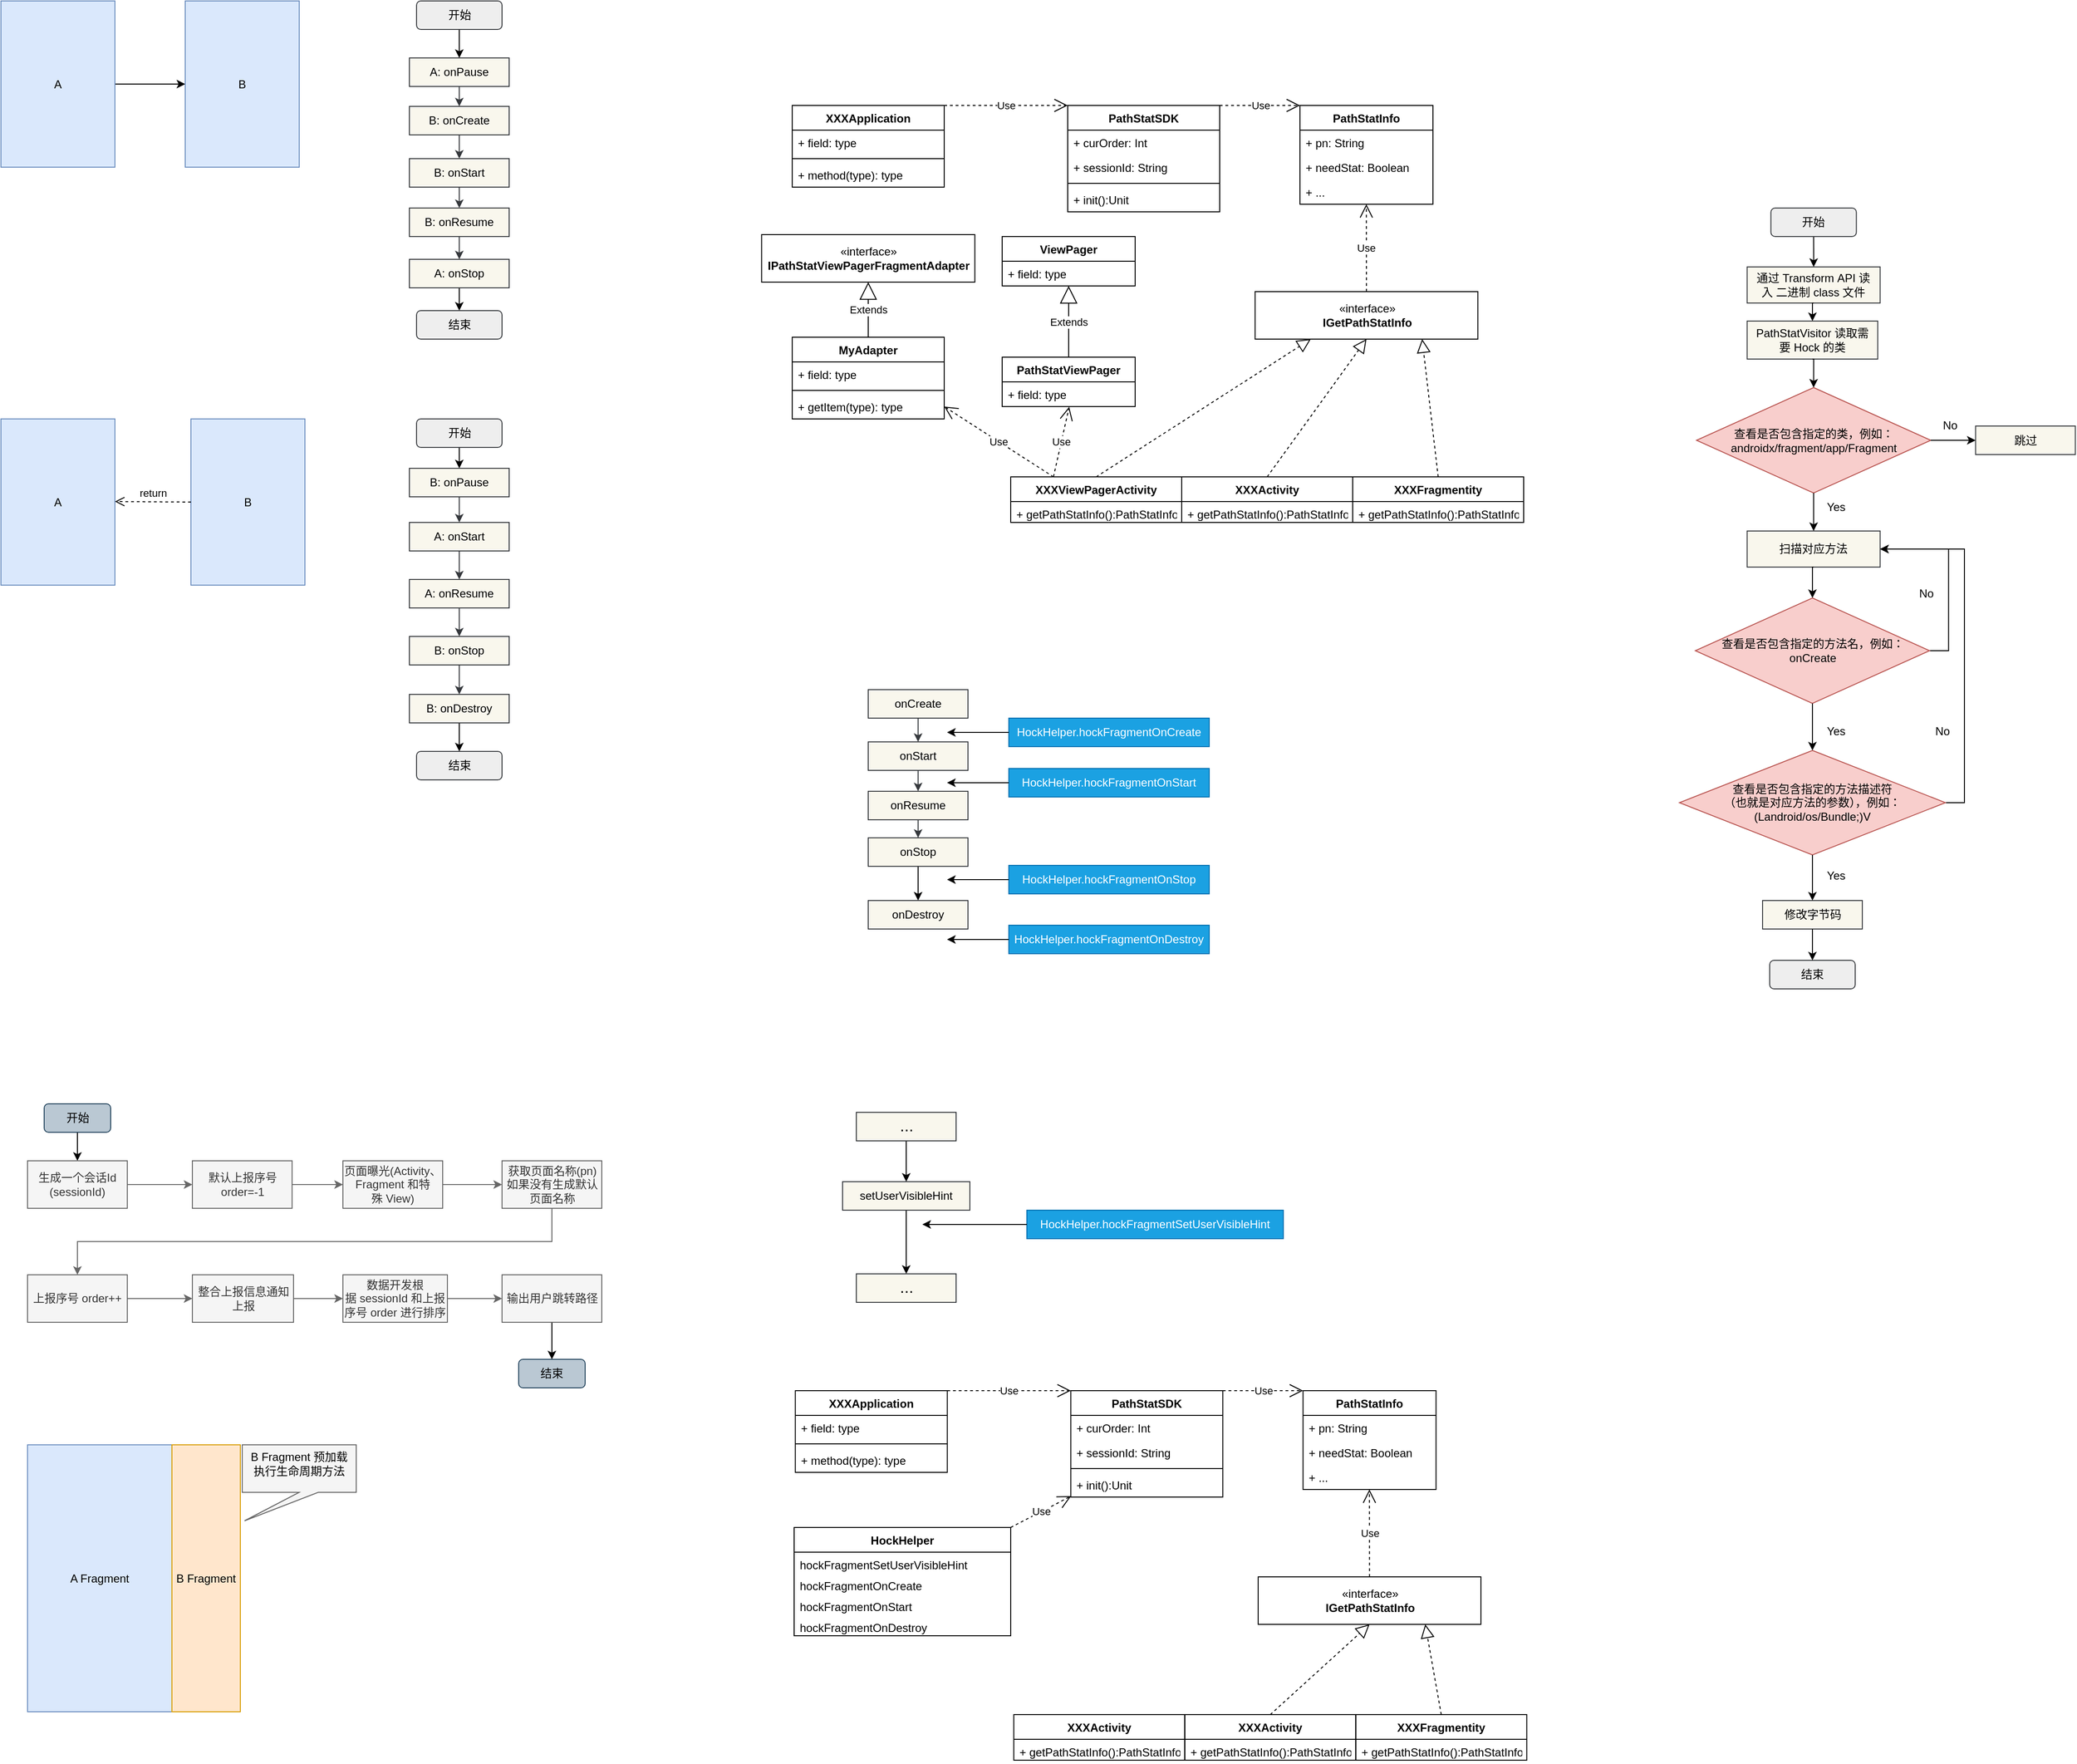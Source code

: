 <mxfile version="12.9.12" type="github"><diagram id="SweteRJo63Nen7RGTyci" name="Page-1"><mxGraphModel dx="898" dy="486" grid="0" gridSize="10" guides="1" tooltips="1" connect="1" arrows="1" fold="1" page="1" pageScale="1" pageWidth="827" pageHeight="1169" math="0" shadow="0"><root><mxCell id="0"/><mxCell id="1" parent="0"/><mxCell id="zAKMjdCWcVrbItNHe8gv-6" value="" style="edgeStyle=orthogonalEdgeStyle;rounded=0;orthogonalLoop=1;jettySize=auto;html=1;" parent="1" source="zAKMjdCWcVrbItNHe8gv-4" target="zAKMjdCWcVrbItNHe8gv-5" edge="1"><mxGeometry relative="1" as="geometry"/></mxCell><mxCell id="zAKMjdCWcVrbItNHe8gv-4" value="A" style="rounded=0;whiteSpace=wrap;html=1;fillColor=#dae8fc;strokeColor=#6c8ebf;" parent="1" vertex="1"><mxGeometry x="40" y="40" width="120" height="175" as="geometry"/></mxCell><mxCell id="zAKMjdCWcVrbItNHe8gv-5" value="B" style="rounded=0;whiteSpace=wrap;html=1;fillColor=#dae8fc;strokeColor=#6c8ebf;" parent="1" vertex="1"><mxGeometry x="234" y="40" width="120" height="175" as="geometry"/></mxCell><mxCell id="zAKMjdCWcVrbItNHe8gv-9" value="A" style="rounded=0;whiteSpace=wrap;html=1;fillColor=#dae8fc;strokeColor=#6c8ebf;" parent="1" vertex="1"><mxGeometry x="40" y="480" width="120" height="175" as="geometry"/></mxCell><mxCell id="zAKMjdCWcVrbItNHe8gv-10" value="B" style="rounded=0;whiteSpace=wrap;html=1;fillColor=#dae8fc;strokeColor=#6c8ebf;" parent="1" vertex="1"><mxGeometry x="240" y="480" width="120" height="175" as="geometry"/></mxCell><mxCell id="zAKMjdCWcVrbItNHe8gv-15" value="return" style="html=1;verticalAlign=bottom;endArrow=open;dashed=1;endSize=8;exitX=0;exitY=0.5;exitDx=0;exitDy=0;" parent="1" source="zAKMjdCWcVrbItNHe8gv-10" edge="1"><mxGeometry relative="1" as="geometry"><mxPoint x="240" y="567" as="sourcePoint"/><mxPoint x="160" y="567" as="targetPoint"/></mxGeometry></mxCell><mxCell id="zAKMjdCWcVrbItNHe8gv-37" style="edgeStyle=orthogonalEdgeStyle;rounded=0;orthogonalLoop=1;jettySize=auto;html=1;exitX=0.5;exitY=1;exitDx=0;exitDy=0;entryX=0.5;entryY=0;entryDx=0;entryDy=0;align=left;" parent="1" source="zAKMjdCWcVrbItNHe8gv-22" target="zAKMjdCWcVrbItNHe8gv-26" edge="1"><mxGeometry relative="1" as="geometry"/></mxCell><mxCell id="zAKMjdCWcVrbItNHe8gv-39" value="" style="edgeStyle=orthogonalEdgeStyle;rounded=0;orthogonalLoop=1;jettySize=auto;html=1;align=left;exitX=0.5;exitY=1;exitDx=0;exitDy=0;" parent="1" source="zAKMjdCWcVrbItNHe8gv-34" target="zAKMjdCWcVrbItNHe8gv-38" edge="1"><mxGeometry relative="1" as="geometry"/></mxCell><mxCell id="zAKMjdCWcVrbItNHe8gv-22" value="开始" style="rounded=1;whiteSpace=wrap;html=1;fillColor=#eeeeee;strokeColor=#36393d;" parent="1" vertex="1"><mxGeometry x="477.5" y="40" width="90" height="30" as="geometry"/></mxCell><mxCell id="zAKMjdCWcVrbItNHe8gv-38" value="结束" style="rounded=1;whiteSpace=wrap;html=1;fillColor=#eeeeee;strokeColor=#36393d;" parent="1" vertex="1"><mxGeometry x="477.5" y="366" width="90" height="30" as="geometry"/></mxCell><mxCell id="zAKMjdCWcVrbItNHe8gv-28" value="" style="edgeStyle=orthogonalEdgeStyle;rounded=0;orthogonalLoop=1;jettySize=auto;html=1;fillColor=#f9f7ed;strokeColor=#36393d;" parent="1" source="zAKMjdCWcVrbItNHe8gv-26" target="zAKMjdCWcVrbItNHe8gv-27" edge="1"><mxGeometry relative="1" as="geometry"/></mxCell><mxCell id="zAKMjdCWcVrbItNHe8gv-26" value="A: onPause" style="rounded=0;whiteSpace=wrap;html=1;fillColor=#f9f7ed;strokeColor=#36393d;" parent="1" vertex="1"><mxGeometry x="470" y="100" width="105" height="30" as="geometry"/></mxCell><mxCell id="zAKMjdCWcVrbItNHe8gv-31" value="" style="edgeStyle=orthogonalEdgeStyle;rounded=0;orthogonalLoop=1;jettySize=auto;html=1;fillColor=#f9f7ed;strokeColor=#36393d;" parent="1" source="zAKMjdCWcVrbItNHe8gv-27" target="zAKMjdCWcVrbItNHe8gv-30" edge="1"><mxGeometry relative="1" as="geometry"/></mxCell><mxCell id="zAKMjdCWcVrbItNHe8gv-27" value="B: onCreate" style="rounded=0;whiteSpace=wrap;html=1;fillColor=#f9f7ed;strokeColor=#36393d;" parent="1" vertex="1"><mxGeometry x="470" y="151" width="105" height="30" as="geometry"/></mxCell><mxCell id="zAKMjdCWcVrbItNHe8gv-33" value="" style="edgeStyle=orthogonalEdgeStyle;rounded=0;orthogonalLoop=1;jettySize=auto;html=1;fillColor=#f9f7ed;strokeColor=#36393d;" parent="1" source="zAKMjdCWcVrbItNHe8gv-30" target="zAKMjdCWcVrbItNHe8gv-32" edge="1"><mxGeometry relative="1" as="geometry"/></mxCell><mxCell id="zAKMjdCWcVrbItNHe8gv-30" value="B: onStart" style="rounded=0;whiteSpace=wrap;html=1;fillColor=#f9f7ed;strokeColor=#36393d;" parent="1" vertex="1"><mxGeometry x="470" y="206" width="105" height="30" as="geometry"/></mxCell><mxCell id="zAKMjdCWcVrbItNHe8gv-35" value="" style="edgeStyle=orthogonalEdgeStyle;rounded=0;orthogonalLoop=1;jettySize=auto;html=1;fillColor=#f9f7ed;strokeColor=#36393d;" parent="1" source="zAKMjdCWcVrbItNHe8gv-32" target="zAKMjdCWcVrbItNHe8gv-34" edge="1"><mxGeometry relative="1" as="geometry"/></mxCell><mxCell id="zAKMjdCWcVrbItNHe8gv-32" value="B: onResume" style="rounded=0;whiteSpace=wrap;html=1;fillColor=#f9f7ed;strokeColor=#36393d;" parent="1" vertex="1"><mxGeometry x="470" y="258" width="105" height="30" as="geometry"/></mxCell><mxCell id="zAKMjdCWcVrbItNHe8gv-34" value="A: onStop" style="rounded=0;whiteSpace=wrap;html=1;fillColor=#f9f7ed;strokeColor=#36393d;" parent="1" vertex="1"><mxGeometry x="470" y="312" width="105" height="30" as="geometry"/></mxCell><mxCell id="zAKMjdCWcVrbItNHe8gv-41" style="edgeStyle=orthogonalEdgeStyle;rounded=0;orthogonalLoop=1;jettySize=auto;html=1;exitX=0.5;exitY=1;exitDx=0;exitDy=0;entryX=0.5;entryY=0;entryDx=0;entryDy=0;align=left;" parent="1" source="zAKMjdCWcVrbItNHe8gv-43" target="zAKMjdCWcVrbItNHe8gv-46" edge="1"><mxGeometry relative="1" as="geometry"/></mxCell><mxCell id="zAKMjdCWcVrbItNHe8gv-43" value="开始" style="rounded=1;whiteSpace=wrap;html=1;fillColor=#eeeeee;strokeColor=#36393d;" parent="1" vertex="1"><mxGeometry x="477.5" y="480" width="90" height="30" as="geometry"/></mxCell><mxCell id="sBvsFmth_G-b2zJ3-RN5-67" value="PathStatSDK" style="swimlane;fontStyle=1;align=center;verticalAlign=top;childLayout=stackLayout;horizontal=1;startSize=26;horizontalStack=0;resizeParent=1;resizeParentMax=0;resizeLast=0;collapsible=1;marginBottom=0;" parent="1" vertex="1"><mxGeometry x="1163" y="150" width="160" height="112" as="geometry"/></mxCell><mxCell id="sBvsFmth_G-b2zJ3-RN5-68" value="+ curOrder: Int" style="text;strokeColor=none;fillColor=none;align=left;verticalAlign=top;spacingLeft=4;spacingRight=4;overflow=hidden;rotatable=0;points=[[0,0.5],[1,0.5]];portConstraint=eastwest;" parent="sBvsFmth_G-b2zJ3-RN5-67" vertex="1"><mxGeometry y="26" width="160" height="26" as="geometry"/></mxCell><mxCell id="sBvsFmth_G-b2zJ3-RN5-69" value="+ sessionId: String" style="text;strokeColor=none;fillColor=none;align=left;verticalAlign=top;spacingLeft=4;spacingRight=4;overflow=hidden;rotatable=0;points=[[0,0.5],[1,0.5]];portConstraint=eastwest;" parent="sBvsFmth_G-b2zJ3-RN5-67" vertex="1"><mxGeometry y="52" width="160" height="26" as="geometry"/></mxCell><mxCell id="sBvsFmth_G-b2zJ3-RN5-70" value="" style="line;strokeWidth=1;fillColor=none;align=left;verticalAlign=middle;spacingTop=-1;spacingLeft=3;spacingRight=3;rotatable=0;labelPosition=right;points=[];portConstraint=eastwest;" parent="sBvsFmth_G-b2zJ3-RN5-67" vertex="1"><mxGeometry y="78" width="160" height="8" as="geometry"/></mxCell><mxCell id="sBvsFmth_G-b2zJ3-RN5-71" value="+ init():Unit" style="text;strokeColor=none;fillColor=none;align=left;verticalAlign=top;spacingLeft=4;spacingRight=4;overflow=hidden;rotatable=0;points=[[0,0.5],[1,0.5]];portConstraint=eastwest;" parent="sBvsFmth_G-b2zJ3-RN5-67" vertex="1"><mxGeometry y="86" width="160" height="26" as="geometry"/></mxCell><mxCell id="sBvsFmth_G-b2zJ3-RN5-72" value="XXXApplication" style="swimlane;fontStyle=1;align=center;verticalAlign=top;childLayout=stackLayout;horizontal=1;startSize=26;horizontalStack=0;resizeParent=1;resizeParentMax=0;resizeLast=0;collapsible=1;marginBottom=0;" parent="1" vertex="1"><mxGeometry x="873" y="150" width="160" height="86" as="geometry"/></mxCell><mxCell id="sBvsFmth_G-b2zJ3-RN5-73" value="+ field: type" style="text;strokeColor=none;fillColor=none;align=left;verticalAlign=top;spacingLeft=4;spacingRight=4;overflow=hidden;rotatable=0;points=[[0,0.5],[1,0.5]];portConstraint=eastwest;" parent="sBvsFmth_G-b2zJ3-RN5-72" vertex="1"><mxGeometry y="26" width="160" height="26" as="geometry"/></mxCell><mxCell id="sBvsFmth_G-b2zJ3-RN5-74" value="" style="line;strokeWidth=1;fillColor=none;align=left;verticalAlign=middle;spacingTop=-1;spacingLeft=3;spacingRight=3;rotatable=0;labelPosition=right;points=[];portConstraint=eastwest;" parent="sBvsFmth_G-b2zJ3-RN5-72" vertex="1"><mxGeometry y="52" width="160" height="8" as="geometry"/></mxCell><mxCell id="sBvsFmth_G-b2zJ3-RN5-75" value="+ method(type): type" style="text;strokeColor=none;fillColor=none;align=left;verticalAlign=top;spacingLeft=4;spacingRight=4;overflow=hidden;rotatable=0;points=[[0,0.5],[1,0.5]];portConstraint=eastwest;" parent="sBvsFmth_G-b2zJ3-RN5-72" vertex="1"><mxGeometry y="60" width="160" height="26" as="geometry"/></mxCell><mxCell id="zAKMjdCWcVrbItNHe8gv-44" value="结束" style="rounded=1;whiteSpace=wrap;html=1;fillColor=#eeeeee;strokeColor=#36393d;" parent="1" vertex="1"><mxGeometry x="477.5" y="830" width="90" height="30" as="geometry"/></mxCell><mxCell id="zAKMjdCWcVrbItNHe8gv-46" value="B: onPause" style="rounded=0;whiteSpace=wrap;html=1;fillColor=#f9f7ed;strokeColor=#36393d;" parent="1" vertex="1"><mxGeometry x="470" y="532" width="105" height="30" as="geometry"/></mxCell><mxCell id="zAKMjdCWcVrbItNHe8gv-47" value="" style="edgeStyle=orthogonalEdgeStyle;rounded=0;orthogonalLoop=1;jettySize=auto;html=1;exitX=0.5;exitY=1;exitDx=0;exitDy=0;fillColor=#f9f7ed;strokeColor=#36393d;" parent="1" source="zAKMjdCWcVrbItNHe8gv-46" target="zAKMjdCWcVrbItNHe8gv-50" edge="1"><mxGeometry relative="1" as="geometry"><mxPoint x="522.5" y="613" as="sourcePoint"/></mxGeometry></mxCell><mxCell id="zAKMjdCWcVrbItNHe8gv-49" value="" style="edgeStyle=orthogonalEdgeStyle;rounded=0;orthogonalLoop=1;jettySize=auto;html=1;fillColor=#f9f7ed;strokeColor=#36393d;" parent="1" source="zAKMjdCWcVrbItNHe8gv-50" target="zAKMjdCWcVrbItNHe8gv-52" edge="1"><mxGeometry relative="1" as="geometry"/></mxCell><mxCell id="zAKMjdCWcVrbItNHe8gv-50" value="A: onStart" style="rounded=0;whiteSpace=wrap;html=1;fillColor=#f9f7ed;strokeColor=#36393d;" parent="1" vertex="1"><mxGeometry x="470" y="589" width="105" height="30" as="geometry"/></mxCell><mxCell id="zAKMjdCWcVrbItNHe8gv-51" value="" style="edgeStyle=orthogonalEdgeStyle;rounded=0;orthogonalLoop=1;jettySize=auto;html=1;fillColor=#f9f7ed;strokeColor=#36393d;" parent="1" source="zAKMjdCWcVrbItNHe8gv-52" target="zAKMjdCWcVrbItNHe8gv-53" edge="1"><mxGeometry relative="1" as="geometry"/></mxCell><mxCell id="zAKMjdCWcVrbItNHe8gv-52" value="A: onResume" style="rounded=0;whiteSpace=wrap;html=1;fillColor=#f9f7ed;strokeColor=#36393d;" parent="1" vertex="1"><mxGeometry x="470" y="649" width="105" height="30" as="geometry"/></mxCell><mxCell id="zAKMjdCWcVrbItNHe8gv-55" value="" style="edgeStyle=orthogonalEdgeStyle;rounded=0;orthogonalLoop=1;jettySize=auto;html=1;align=left;fillColor=#f9f7ed;strokeColor=#36393d;" parent="1" source="zAKMjdCWcVrbItNHe8gv-53" target="zAKMjdCWcVrbItNHe8gv-54" edge="1"><mxGeometry relative="1" as="geometry"/></mxCell><mxCell id="zAKMjdCWcVrbItNHe8gv-53" value="B: onStop" style="rounded=0;whiteSpace=wrap;html=1;fillColor=#f9f7ed;strokeColor=#36393d;" parent="1" vertex="1"><mxGeometry x="470" y="709" width="105" height="30" as="geometry"/></mxCell><mxCell id="zAKMjdCWcVrbItNHe8gv-56" style="edgeStyle=orthogonalEdgeStyle;rounded=0;orthogonalLoop=1;jettySize=auto;html=1;exitX=0.5;exitY=1;exitDx=0;exitDy=0;align=left;" parent="1" source="zAKMjdCWcVrbItNHe8gv-54" target="zAKMjdCWcVrbItNHe8gv-44" edge="1"><mxGeometry relative="1" as="geometry"/></mxCell><mxCell id="zAKMjdCWcVrbItNHe8gv-54" value="B: onDestroy" style="rounded=0;whiteSpace=wrap;html=1;fillColor=#f9f7ed;strokeColor=#36393d;" parent="1" vertex="1"><mxGeometry x="470" y="770" width="105" height="30" as="geometry"/></mxCell><mxCell id="zAKMjdCWcVrbItNHe8gv-64" style="edgeStyle=orthogonalEdgeStyle;rounded=0;orthogonalLoop=1;jettySize=auto;html=1;exitX=0.5;exitY=1;exitDx=0;exitDy=0;entryX=0.5;entryY=0;entryDx=0;entryDy=0;align=left;" parent="1" source="zAKMjdCWcVrbItNHe8gv-58" target="zAKMjdCWcVrbItNHe8gv-61" edge="1"><mxGeometry relative="1" as="geometry"/></mxCell><mxCell id="sBvsFmth_G-b2zJ3-RN5-88" value="ViewPager" style="swimlane;fontStyle=1;childLayout=stackLayout;horizontal=1;startSize=26;fillColor=none;horizontalStack=0;resizeParent=1;resizeParentMax=0;resizeLast=0;collapsible=1;marginBottom=0;" parent="1" vertex="1"><mxGeometry x="1094" y="288" width="140" height="52" as="geometry"/></mxCell><mxCell id="sBvsFmth_G-b2zJ3-RN5-89" value="+ field: type" style="text;strokeColor=none;fillColor=none;align=left;verticalAlign=top;spacingLeft=4;spacingRight=4;overflow=hidden;rotatable=0;points=[[0,0.5],[1,0.5]];portConstraint=eastwest;" parent="sBvsFmth_G-b2zJ3-RN5-88" vertex="1"><mxGeometry y="26" width="140" height="26" as="geometry"/></mxCell><mxCell id="sBvsFmth_G-b2zJ3-RN5-84" value="PathStatViewPager" style="swimlane;fontStyle=1;childLayout=stackLayout;horizontal=1;startSize=26;fillColor=none;horizontalStack=0;resizeParent=1;resizeParentMax=0;resizeLast=0;collapsible=1;marginBottom=0;" parent="1" vertex="1"><mxGeometry x="1094" y="415" width="140" height="52" as="geometry"/></mxCell><mxCell id="sBvsFmth_G-b2zJ3-RN5-87" value="+ field: type" style="text;strokeColor=none;fillColor=none;align=left;verticalAlign=top;spacingLeft=4;spacingRight=4;overflow=hidden;rotatable=0;points=[[0,0.5],[1,0.5]];portConstraint=eastwest;" parent="sBvsFmth_G-b2zJ3-RN5-84" vertex="1"><mxGeometry y="26" width="140" height="26" as="geometry"/></mxCell><mxCell id="sBvsFmth_G-b2zJ3-RN5-92" value="MyAdapter" style="swimlane;fontStyle=1;align=center;verticalAlign=top;childLayout=stackLayout;horizontal=1;startSize=26;horizontalStack=0;resizeParent=1;resizeParentMax=0;resizeLast=0;collapsible=1;marginBottom=0;" parent="1" vertex="1"><mxGeometry x="873" y="394" width="160" height="86" as="geometry"/></mxCell><mxCell id="sBvsFmth_G-b2zJ3-RN5-93" value="+ field: type" style="text;strokeColor=none;fillColor=none;align=left;verticalAlign=top;spacingLeft=4;spacingRight=4;overflow=hidden;rotatable=0;points=[[0,0.5],[1,0.5]];portConstraint=eastwest;" parent="sBvsFmth_G-b2zJ3-RN5-92" vertex="1"><mxGeometry y="26" width="160" height="26" as="geometry"/></mxCell><mxCell id="sBvsFmth_G-b2zJ3-RN5-94" value="" style="line;strokeWidth=1;fillColor=none;align=left;verticalAlign=middle;spacingTop=-1;spacingLeft=3;spacingRight=3;rotatable=0;labelPosition=right;points=[];portConstraint=eastwest;" parent="sBvsFmth_G-b2zJ3-RN5-92" vertex="1"><mxGeometry y="52" width="160" height="8" as="geometry"/></mxCell><mxCell id="sBvsFmth_G-b2zJ3-RN5-95" value="+ getItem(type): type" style="text;strokeColor=none;fillColor=none;align=left;verticalAlign=top;spacingLeft=4;spacingRight=4;overflow=hidden;rotatable=0;points=[[0,0.5],[1,0.5]];portConstraint=eastwest;" parent="sBvsFmth_G-b2zJ3-RN5-92" vertex="1"><mxGeometry y="60" width="160" height="26" as="geometry"/></mxCell><mxCell id="zAKMjdCWcVrbItNHe8gv-58" value="开始" style="rounded=1;whiteSpace=wrap;html=1;align=center;fillColor=#bac8d3;strokeColor=#23445d;" parent="1" vertex="1"><mxGeometry x="85.5" y="1201" width="70" height="30" as="geometry"/></mxCell><mxCell id="sBvsFmth_G-b2zJ3-RN5-59" value="XXXActivity" style="swimlane;fontStyle=1;childLayout=stackLayout;horizontal=1;startSize=26;fillColor=none;horizontalStack=0;resizeParent=1;resizeParentMax=0;resizeLast=0;collapsible=1;marginBottom=0;" parent="1" vertex="1"><mxGeometry x="1283" y="541" width="180" height="48" as="geometry"/></mxCell><mxCell id="sBvsFmth_G-b2zJ3-RN5-60" value="+ getPathStatInfo():PathStatInfo" style="text;strokeColor=none;fillColor=none;align=left;verticalAlign=top;spacingLeft=4;spacingRight=4;overflow=hidden;rotatable=0;points=[[0,0.5],[1,0.5]];portConstraint=eastwest;" parent="sBvsFmth_G-b2zJ3-RN5-59" vertex="1"><mxGeometry y="26" width="180" height="22" as="geometry"/></mxCell><mxCell id="sBvsFmth_G-b2zJ3-RN5-61" value="XXXFragmentity" style="swimlane;fontStyle=1;childLayout=stackLayout;horizontal=1;startSize=26;fillColor=none;horizontalStack=0;resizeParent=1;resizeParentMax=0;resizeLast=0;collapsible=1;marginBottom=0;" parent="1" vertex="1"><mxGeometry x="1463" y="541" width="180" height="48" as="geometry"/></mxCell><mxCell id="sBvsFmth_G-b2zJ3-RN5-62" value="+ getPathStatInfo():PathStatInfo" style="text;strokeColor=none;fillColor=none;align=left;verticalAlign=top;spacingLeft=4;spacingRight=4;overflow=hidden;rotatable=0;points=[[0,0.5],[1,0.5]];portConstraint=eastwest;" parent="sBvsFmth_G-b2zJ3-RN5-61" vertex="1"><mxGeometry y="26" width="180" height="22" as="geometry"/></mxCell><mxCell id="sBvsFmth_G-b2zJ3-RN5-57" value="XXXViewPagerActivity" style="swimlane;fontStyle=1;childLayout=stackLayout;horizontal=1;startSize=26;fillColor=none;horizontalStack=0;resizeParent=1;resizeParentMax=0;resizeLast=0;collapsible=1;marginBottom=0;" parent="1" vertex="1"><mxGeometry x="1103" y="541" width="180" height="48" as="geometry"/></mxCell><mxCell id="sBvsFmth_G-b2zJ3-RN5-58" value="+ getPathStatInfo():PathStatInfo" style="text;strokeColor=none;fillColor=none;align=left;verticalAlign=top;spacingLeft=4;spacingRight=4;overflow=hidden;rotatable=0;points=[[0,0.5],[1,0.5]];portConstraint=eastwest;" parent="sBvsFmth_G-b2zJ3-RN5-57" vertex="1"><mxGeometry y="26" width="180" height="22" as="geometry"/></mxCell><mxCell id="zAKMjdCWcVrbItNHe8gv-95" value="结束" style="rounded=1;whiteSpace=wrap;html=1;align=center;fillColor=#bac8d3;strokeColor=#23445d;" parent="1" vertex="1"><mxGeometry x="585" y="1470" width="70" height="30" as="geometry"/></mxCell><mxCell id="zAKMjdCWcVrbItNHe8gv-98" style="edgeStyle=orthogonalEdgeStyle;rounded=0;orthogonalLoop=1;jettySize=auto;html=1;exitX=1;exitY=0.5;exitDx=0;exitDy=0;entryX=0;entryY=0.5;entryDx=0;entryDy=0;align=left;fillColor=#f5f5f5;strokeColor=#666666;" parent="1" source="zAKMjdCWcVrbItNHe8gv-61" target="zAKMjdCWcVrbItNHe8gv-77" edge="1"><mxGeometry relative="1" as="geometry"/></mxCell><mxCell id="zAKMjdCWcVrbItNHe8gv-61" value="生成一个会话Id (sessionId)" style="rounded=0;whiteSpace=wrap;html=1;align=center;fillColor=#f5f5f5;strokeColor=#666666;fontColor=#333333;" parent="1" vertex="1"><mxGeometry x="68" y="1261" width="105" height="50" as="geometry"/></mxCell><mxCell id="zAKMjdCWcVrbItNHe8gv-100" style="edgeStyle=orthogonalEdgeStyle;rounded=0;orthogonalLoop=1;jettySize=auto;html=1;exitX=1;exitY=0.5;exitDx=0;exitDy=0;entryX=0;entryY=0.5;entryDx=0;entryDy=0;align=left;fillColor=#f5f5f5;strokeColor=#666666;" parent="1" source="zAKMjdCWcVrbItNHe8gv-65" target="zAKMjdCWcVrbItNHe8gv-70" edge="1"><mxGeometry relative="1" as="geometry"/></mxCell><mxCell id="zAKMjdCWcVrbItNHe8gv-65" value="页面曝光(Activity、Fragment 和特殊&amp;nbsp;View)" style="rounded=0;whiteSpace=wrap;html=1;align=center;fillColor=#f5f5f5;strokeColor=#666666;fontColor=#333333;" parent="1" vertex="1"><mxGeometry x="400" y="1261" width="105" height="50" as="geometry"/></mxCell><mxCell id="zAKMjdCWcVrbItNHe8gv-101" style="edgeStyle=orthogonalEdgeStyle;rounded=0;orthogonalLoop=1;jettySize=auto;html=1;exitX=0.5;exitY=1;exitDx=0;exitDy=0;entryX=0.5;entryY=0;entryDx=0;entryDy=0;align=left;fillColor=#f5f5f5;strokeColor=#666666;" parent="1" source="zAKMjdCWcVrbItNHe8gv-70" target="zAKMjdCWcVrbItNHe8gv-72" edge="1"><mxGeometry relative="1" as="geometry"/></mxCell><mxCell id="zAKMjdCWcVrbItNHe8gv-70" value="获取页面名称(pn)&lt;br&gt;如果没有生成默认页面名称" style="rounded=0;whiteSpace=wrap;html=1;align=center;fillColor=#f5f5f5;strokeColor=#666666;fontColor=#333333;" parent="1" vertex="1"><mxGeometry x="567.5" y="1261" width="105" height="50" as="geometry"/></mxCell><mxCell id="zAKMjdCWcVrbItNHe8gv-81" value="" style="edgeStyle=orthogonalEdgeStyle;rounded=0;orthogonalLoop=1;jettySize=auto;html=1;align=left;fillColor=#f5f5f5;strokeColor=#666666;" parent="1" source="zAKMjdCWcVrbItNHe8gv-72" target="zAKMjdCWcVrbItNHe8gv-80" edge="1"><mxGeometry relative="1" as="geometry"/></mxCell><mxCell id="zAKMjdCWcVrbItNHe8gv-72" value="上报序号 order++" style="rounded=0;whiteSpace=wrap;html=1;align=center;fillColor=#f5f5f5;strokeColor=#666666;fontColor=#333333;" parent="1" vertex="1"><mxGeometry x="68" y="1381" width="105" height="50" as="geometry"/></mxCell><mxCell id="zAKMjdCWcVrbItNHe8gv-90" value="" style="edgeStyle=orthogonalEdgeStyle;rounded=0;orthogonalLoop=1;jettySize=auto;html=1;align=left;fillColor=#f5f5f5;strokeColor=#666666;" parent="1" source="zAKMjdCWcVrbItNHe8gv-80" target="zAKMjdCWcVrbItNHe8gv-89" edge="1"><mxGeometry relative="1" as="geometry"/></mxCell><mxCell id="zAKMjdCWcVrbItNHe8gv-80" value="整合上报信息通知上报" style="rounded=0;whiteSpace=wrap;html=1;align=center;fillColor=#f5f5f5;strokeColor=#666666;fontColor=#333333;" parent="1" vertex="1"><mxGeometry x="241.5" y="1381" width="106.5" height="50" as="geometry"/></mxCell><mxCell id="zAKMjdCWcVrbItNHe8gv-92" value="" style="edgeStyle=orthogonalEdgeStyle;rounded=0;orthogonalLoop=1;jettySize=auto;html=1;align=left;fillColor=#f5f5f5;strokeColor=#666666;" parent="1" source="zAKMjdCWcVrbItNHe8gv-89" target="zAKMjdCWcVrbItNHe8gv-91" edge="1"><mxGeometry relative="1" as="geometry"/></mxCell><mxCell id="zAKMjdCWcVrbItNHe8gv-89" value="数据开发根据&amp;nbsp;sessionId&amp;nbsp;和上报序号&amp;nbsp;order 进行排序" style="rounded=0;whiteSpace=wrap;html=1;align=center;fillColor=#f5f5f5;strokeColor=#666666;fontColor=#333333;" parent="1" vertex="1"><mxGeometry x="400" y="1381" width="110" height="50" as="geometry"/></mxCell><mxCell id="zAKMjdCWcVrbItNHe8gv-97" style="edgeStyle=orthogonalEdgeStyle;rounded=0;orthogonalLoop=1;jettySize=auto;html=1;exitX=0.5;exitY=1;exitDx=0;exitDy=0;entryX=0.5;entryY=0;entryDx=0;entryDy=0;align=left;" parent="1" source="zAKMjdCWcVrbItNHe8gv-91" target="zAKMjdCWcVrbItNHe8gv-95" edge="1"><mxGeometry relative="1" as="geometry"/></mxCell><mxCell id="zAKMjdCWcVrbItNHe8gv-91" value="输出用户跳转路径" style="rounded=0;whiteSpace=wrap;html=1;align=center;fillColor=#f5f5f5;strokeColor=#666666;fontColor=#333333;" parent="1" vertex="1"><mxGeometry x="567.5" y="1381" width="105" height="50" as="geometry"/></mxCell><mxCell id="zAKMjdCWcVrbItNHe8gv-99" style="edgeStyle=orthogonalEdgeStyle;rounded=0;orthogonalLoop=1;jettySize=auto;html=1;exitX=1;exitY=0.5;exitDx=0;exitDy=0;align=left;fillColor=#f5f5f5;strokeColor=#666666;" parent="1" source="zAKMjdCWcVrbItNHe8gv-77" target="zAKMjdCWcVrbItNHe8gv-65" edge="1"><mxGeometry relative="1" as="geometry"/></mxCell><mxCell id="zAKMjdCWcVrbItNHe8gv-77" value="默认上报序号order=-1" style="rounded=0;whiteSpace=wrap;html=1;align=center;fillColor=#f5f5f5;strokeColor=#666666;fontColor=#333333;" parent="1" vertex="1"><mxGeometry x="241.5" y="1261" width="105" height="50" as="geometry"/></mxCell><mxCell id="sBvsFmth_G-b2zJ3-RN5-1" value="A Fragment" style="rounded=0;whiteSpace=wrap;html=1;fillColor=#dae8fc;strokeColor=#6c8ebf;" parent="1" vertex="1"><mxGeometry x="68" y="1560" width="152" height="281" as="geometry"/></mxCell><mxCell id="sBvsFmth_G-b2zJ3-RN5-2" value="B Fragment" style="rounded=0;whiteSpace=wrap;html=1;fillColor=#ffe6cc;strokeColor=#d79b00;" parent="1" vertex="1"><mxGeometry x="220" y="1560" width="72" height="281" as="geometry"/></mxCell><mxCell id="sBvsFmth_G-b2zJ3-RN5-6" value="" style="shape=callout;whiteSpace=wrap;html=1;perimeter=calloutPerimeter;fillColor=#f5f5f5;strokeColor=#666666;fontColor=#333333;position2=0.02;" parent="1" vertex="1"><mxGeometry x="294" y="1560" width="120" height="80" as="geometry"/></mxCell><mxCell id="sBvsFmth_G-b2zJ3-RN5-3" value="B Fragment&amp;nbsp;预加载&lt;br&gt;执行生命周期方法" style="text;html=1;strokeColor=none;fillColor=none;align=center;verticalAlign=middle;whiteSpace=wrap;rounded=0;" parent="1" vertex="1"><mxGeometry x="294" y="1570" width="120" height="20" as="geometry"/></mxCell><mxCell id="sBvsFmth_G-b2zJ3-RN5-51" value="«interface»&lt;br&gt;&lt;b&gt;IPathStatViewPagerFragmentAdapter&lt;/b&gt;" style="html=1;" parent="1" vertex="1"><mxGeometry x="840.75" y="286" width="224.5" height="50" as="geometry"/></mxCell><mxCell id="sBvsFmth_G-b2zJ3-RN5-52" value="«interface»&lt;br&gt;&lt;b&gt;IGetPathStatInfo&lt;/b&gt;" style="html=1;" parent="1" vertex="1"><mxGeometry x="1360.25" y="346" width="234.5" height="50" as="geometry"/></mxCell><mxCell id="sBvsFmth_G-b2zJ3-RN5-53" value="Use" style="endArrow=open;endSize=12;dashed=1;html=1;entryX=0.499;entryY=1;entryDx=0;entryDy=0;entryPerimeter=0;" parent="1" source="sBvsFmth_G-b2zJ3-RN5-52" target="sBvsFmth_G-b2zJ3-RN5-66" edge="1"><mxGeometry width="160" relative="1" as="geometry"><mxPoint x="1222.5" y="699.5" as="sourcePoint"/><mxPoint x="1200.02" y="445.008" as="targetPoint"/></mxGeometry></mxCell><mxCell id="sBvsFmth_G-b2zJ3-RN5-54" value="" style="endArrow=block;dashed=1;endFill=0;endSize=12;html=1;exitX=0.5;exitY=0;exitDx=0;exitDy=0;entryX=0.25;entryY=1;entryDx=0;entryDy=0;" parent="1" source="sBvsFmth_G-b2zJ3-RN5-57" target="sBvsFmth_G-b2zJ3-RN5-52" edge="1"><mxGeometry width="160" relative="1" as="geometry"><mxPoint x="947.5" y="567" as="sourcePoint"/><mxPoint x="1107.5" y="567" as="targetPoint"/></mxGeometry></mxCell><mxCell id="sBvsFmth_G-b2zJ3-RN5-55" value="" style="endArrow=block;dashed=1;endFill=0;endSize=12;html=1;entryX=0.5;entryY=1;entryDx=0;entryDy=0;exitX=0.5;exitY=0;exitDx=0;exitDy=0;" parent="1" source="sBvsFmth_G-b2zJ3-RN5-59" target="sBvsFmth_G-b2zJ3-RN5-52" edge="1"><mxGeometry width="160" relative="1" as="geometry"><mxPoint x="947.5" y="567" as="sourcePoint"/><mxPoint x="1107.5" y="567" as="targetPoint"/></mxGeometry></mxCell><mxCell id="sBvsFmth_G-b2zJ3-RN5-56" value="" style="endArrow=block;dashed=1;endFill=0;endSize=12;html=1;entryX=0.75;entryY=1;entryDx=0;entryDy=0;exitX=0.5;exitY=0;exitDx=0;exitDy=0;" parent="1" source="sBvsFmth_G-b2zJ3-RN5-61" target="sBvsFmth_G-b2zJ3-RN5-52" edge="1"><mxGeometry width="160" relative="1" as="geometry"><mxPoint x="1287.5" y="667" as="sourcePoint"/><mxPoint x="1242.25" y="567" as="targetPoint"/></mxGeometry></mxCell><mxCell id="sBvsFmth_G-b2zJ3-RN5-63" value="PathStatInfo" style="swimlane;fontStyle=1;childLayout=stackLayout;horizontal=1;startSize=26;fillColor=none;horizontalStack=0;resizeParent=1;resizeParentMax=0;resizeLast=0;collapsible=1;marginBottom=0;" parent="1" vertex="1"><mxGeometry x="1407.5" y="150" width="140" height="104" as="geometry"/></mxCell><mxCell id="sBvsFmth_G-b2zJ3-RN5-64" value="+ pn: String" style="text;strokeColor=none;fillColor=none;align=left;verticalAlign=top;spacingLeft=4;spacingRight=4;overflow=hidden;rotatable=0;points=[[0,0.5],[1,0.5]];portConstraint=eastwest;" parent="sBvsFmth_G-b2zJ3-RN5-63" vertex="1"><mxGeometry y="26" width="140" height="26" as="geometry"/></mxCell><mxCell id="sBvsFmth_G-b2zJ3-RN5-65" value="+ needStat: Boolean" style="text;strokeColor=none;fillColor=none;align=left;verticalAlign=top;spacingLeft=4;spacingRight=4;overflow=hidden;rotatable=0;points=[[0,0.5],[1,0.5]];portConstraint=eastwest;" parent="sBvsFmth_G-b2zJ3-RN5-63" vertex="1"><mxGeometry y="52" width="140" height="26" as="geometry"/></mxCell><mxCell id="sBvsFmth_G-b2zJ3-RN5-66" value="+ ..." style="text;strokeColor=none;fillColor=none;align=left;verticalAlign=top;spacingLeft=4;spacingRight=4;overflow=hidden;rotatable=0;points=[[0,0.5],[1,0.5]];portConstraint=eastwest;" parent="sBvsFmth_G-b2zJ3-RN5-63" vertex="1"><mxGeometry y="78" width="140" height="26" as="geometry"/></mxCell><mxCell id="sBvsFmth_G-b2zJ3-RN5-76" value="Use" style="endArrow=open;endSize=12;dashed=1;html=1;entryX=0;entryY=0;entryDx=0;entryDy=0;exitX=1;exitY=0;exitDx=0;exitDy=0;" parent="1" source="sBvsFmth_G-b2zJ3-RN5-72" target="sBvsFmth_G-b2zJ3-RN5-67" edge="1"><mxGeometry width="160" relative="1" as="geometry"><mxPoint x="1024" y="150" as="sourcePoint"/><mxPoint x="1453" y="420" as="targetPoint"/></mxGeometry></mxCell><mxCell id="sBvsFmth_G-b2zJ3-RN5-83" value="Use" style="endArrow=open;endSize=12;dashed=1;html=1;entryX=0;entryY=0;entryDx=0;entryDy=0;exitX=1;exitY=0;exitDx=0;exitDy=0;" parent="1" source="sBvsFmth_G-b2zJ3-RN5-67" target="sBvsFmth_G-b2zJ3-RN5-63" edge="1"><mxGeometry width="160" relative="1" as="geometry"><mxPoint x="1293" y="260" as="sourcePoint"/><mxPoint x="1453" y="260" as="targetPoint"/></mxGeometry></mxCell><mxCell id="sBvsFmth_G-b2zJ3-RN5-91" value="Extends" style="endArrow=block;endSize=16;endFill=0;html=1;exitX=0.5;exitY=0;exitDx=0;exitDy=0;" parent="1" source="sBvsFmth_G-b2zJ3-RN5-84" target="sBvsFmth_G-b2zJ3-RN5-89" edge="1"><mxGeometry width="160" relative="1" as="geometry"><mxPoint x="1474" y="288" as="sourcePoint"/><mxPoint x="1634" y="288" as="targetPoint"/></mxGeometry></mxCell><mxCell id="sBvsFmth_G-b2zJ3-RN5-96" value="Extends" style="endArrow=block;endSize=16;endFill=0;html=1;entryX=0.5;entryY=1;entryDx=0;entryDy=0;exitX=0.5;exitY=0;exitDx=0;exitDy=0;" parent="1" source="sBvsFmth_G-b2zJ3-RN5-92" target="sBvsFmth_G-b2zJ3-RN5-51" edge="1"><mxGeometry width="160" relative="1" as="geometry"><mxPoint x="947.75" y="400" as="sourcePoint"/><mxPoint x="1140.75" y="470" as="targetPoint"/></mxGeometry></mxCell><mxCell id="sBvsFmth_G-b2zJ3-RN5-97" value="Use" style="endArrow=open;endSize=12;dashed=1;html=1;exitX=0.25;exitY=0;exitDx=0;exitDy=0;entryX=0.504;entryY=1.011;entryDx=0;entryDy=0;entryPerimeter=0;" parent="1" source="sBvsFmth_G-b2zJ3-RN5-57" target="sBvsFmth_G-b2zJ3-RN5-87" edge="1"><mxGeometry width="160" relative="1" as="geometry"><mxPoint x="1023" y="390" as="sourcePoint"/><mxPoint x="1183" y="390" as="targetPoint"/></mxGeometry></mxCell><mxCell id="sBvsFmth_G-b2zJ3-RN5-99" value="Use" style="endArrow=open;endSize=12;dashed=1;html=1;entryX=1;entryY=0.5;entryDx=0;entryDy=0;exitX=0.25;exitY=0;exitDx=0;exitDy=0;" parent="1" source="sBvsFmth_G-b2zJ3-RN5-57" target="sBvsFmth_G-b2zJ3-RN5-95" edge="1"><mxGeometry width="160" relative="1" as="geometry"><mxPoint x="1143" y="550" as="sourcePoint"/><mxPoint x="1150.06" y="489.286" as="targetPoint"/></mxGeometry></mxCell><mxCell id="QZKG__GA22aearZ7Sx-x-7" value="" style="edgeStyle=orthogonalEdgeStyle;rounded=0;orthogonalLoop=1;jettySize=auto;html=1;fillColor=#f9f7ed;strokeColor=#36393d;" parent="1" source="QZKG__GA22aearZ7Sx-x-8" target="QZKG__GA22aearZ7Sx-x-10" edge="1"><mxGeometry relative="1" as="geometry"/></mxCell><mxCell id="QZKG__GA22aearZ7Sx-x-8" value="onCreate" style="rounded=0;whiteSpace=wrap;html=1;fillColor=#f9f7ed;strokeColor=#36393d;" parent="1" vertex="1"><mxGeometry x="953" y="765" width="105" height="30" as="geometry"/></mxCell><mxCell id="QZKG__GA22aearZ7Sx-x-9" value="" style="edgeStyle=orthogonalEdgeStyle;rounded=0;orthogonalLoop=1;jettySize=auto;html=1;fillColor=#f9f7ed;strokeColor=#36393d;" parent="1" source="QZKG__GA22aearZ7Sx-x-10" target="QZKG__GA22aearZ7Sx-x-12" edge="1"><mxGeometry relative="1" as="geometry"/></mxCell><mxCell id="QZKG__GA22aearZ7Sx-x-10" value="onStart" style="rounded=0;whiteSpace=wrap;html=1;fillColor=#f9f7ed;strokeColor=#36393d;" parent="1" vertex="1"><mxGeometry x="953" y="820" width="105" height="30" as="geometry"/></mxCell><mxCell id="QZKG__GA22aearZ7Sx-x-11" value="" style="edgeStyle=orthogonalEdgeStyle;rounded=0;orthogonalLoop=1;jettySize=auto;html=1;fillColor=#f9f7ed;strokeColor=#36393d;" parent="1" source="QZKG__GA22aearZ7Sx-x-12" target="QZKG__GA22aearZ7Sx-x-13" edge="1"><mxGeometry relative="1" as="geometry"/></mxCell><mxCell id="QZKG__GA22aearZ7Sx-x-12" value="onResume" style="rounded=0;whiteSpace=wrap;html=1;fillColor=#f9f7ed;strokeColor=#36393d;" parent="1" vertex="1"><mxGeometry x="953" y="872" width="105" height="30" as="geometry"/></mxCell><mxCell id="xEmBzckJAt94qZ_g1r3_-16" value="" style="edgeStyle=orthogonalEdgeStyle;rounded=0;orthogonalLoop=1;jettySize=auto;html=1;" parent="1" source="QZKG__GA22aearZ7Sx-x-13" target="xEmBzckJAt94qZ_g1r3_-15" edge="1"><mxGeometry relative="1" as="geometry"/></mxCell><mxCell id="QZKG__GA22aearZ7Sx-x-13" value="onStop" style="rounded=0;whiteSpace=wrap;html=1;fillColor=#f9f7ed;strokeColor=#36393d;" parent="1" vertex="1"><mxGeometry x="953" y="921" width="105" height="30" as="geometry"/></mxCell><mxCell id="xEmBzckJAt94qZ_g1r3_-15" value="onDestroy" style="rounded=0;whiteSpace=wrap;html=1;fillColor=#f9f7ed;strokeColor=#36393d;" parent="1" vertex="1"><mxGeometry x="953" y="987" width="105" height="30" as="geometry"/></mxCell><mxCell id="xEmBzckJAt94qZ_g1r3_-3" value="HockHelper.hockFragmentOnCreate" style="rounded=0;whiteSpace=wrap;html=1;fillColor=#1ba1e2;strokeColor=#006EAF;fontColor=#ffffff;gradientColor=none;" parent="1" vertex="1"><mxGeometry x="1101" y="795" width="211" height="30" as="geometry"/></mxCell><mxCell id="xEmBzckJAt94qZ_g1r3_-8" value="" style="endArrow=classic;html=1;" parent="1" source="xEmBzckJAt94qZ_g1r3_-3" edge="1"><mxGeometry width="50" height="50" relative="1" as="geometry"><mxPoint x="1115" y="810.5" as="sourcePoint"/><mxPoint x="1036" y="810" as="targetPoint"/></mxGeometry></mxCell><mxCell id="xEmBzckJAt94qZ_g1r3_-11" value="HockHelper.hockFragmentOnStart" style="rounded=0;whiteSpace=wrap;html=1;fillColor=#1ba1e2;strokeColor=#006EAF;fontColor=#ffffff;gradientColor=none;" parent="1" vertex="1"><mxGeometry x="1101" y="848" width="211" height="30" as="geometry"/></mxCell><mxCell id="xEmBzckJAt94qZ_g1r3_-12" value="" style="endArrow=classic;html=1;" parent="1" source="xEmBzckJAt94qZ_g1r3_-11" edge="1"><mxGeometry width="50" height="50" relative="1" as="geometry"><mxPoint x="1115" y="863.5" as="sourcePoint"/><mxPoint x="1036" y="863" as="targetPoint"/></mxGeometry></mxCell><mxCell id="xEmBzckJAt94qZ_g1r3_-13" value="HockHelper.hockFragmentOnDestroy" style="rounded=0;whiteSpace=wrap;html=1;fillColor=#1ba1e2;strokeColor=#006EAF;fontColor=#ffffff;gradientColor=none;" parent="1" vertex="1"><mxGeometry x="1101" y="1013" width="211" height="30" as="geometry"/></mxCell><mxCell id="xEmBzckJAt94qZ_g1r3_-14" value="" style="endArrow=classic;html=1;" parent="1" source="xEmBzckJAt94qZ_g1r3_-13" edge="1"><mxGeometry width="50" height="50" relative="1" as="geometry"><mxPoint x="1115" y="1028.5" as="sourcePoint"/><mxPoint x="1036" y="1028" as="targetPoint"/></mxGeometry></mxCell><mxCell id="xEmBzckJAt94qZ_g1r3_-21" value="HockHelper.hockFragmentSetUserVisibleHint" style="rounded=0;whiteSpace=wrap;html=1;fillColor=#1ba1e2;strokeColor=#006EAF;fontColor=#ffffff;gradientColor=none;" parent="1" vertex="1"><mxGeometry x="1120" y="1313" width="270" height="30" as="geometry"/></mxCell><mxCell id="xEmBzckJAt94qZ_g1r3_-22" value="" style="endArrow=classic;html=1;exitX=0;exitY=0.5;exitDx=0;exitDy=0;" parent="1" source="xEmBzckJAt94qZ_g1r3_-21" edge="1"><mxGeometry width="50" height="50" relative="1" as="geometry"><mxPoint x="1037" y="1237.5" as="sourcePoint"/><mxPoint x="1010" y="1328" as="targetPoint"/></mxGeometry></mxCell><mxCell id="xEmBzckJAt94qZ_g1r3_-36" style="edgeStyle=orthogonalEdgeStyle;rounded=0;orthogonalLoop=1;jettySize=auto;html=1;exitX=0.5;exitY=1;exitDx=0;exitDy=0;fontSize=17;" parent="1" source="xEmBzckJAt94qZ_g1r3_-30" target="xEmBzckJAt94qZ_g1r3_-31" edge="1"><mxGeometry relative="1" as="geometry"/></mxCell><mxCell id="xEmBzckJAt94qZ_g1r3_-30" value="..." style="rounded=0;whiteSpace=wrap;html=1;fillColor=#f9f7ed;strokeColor=#36393d;fontSize=17;" parent="1" vertex="1"><mxGeometry x="940.5" y="1210" width="105" height="30" as="geometry"/></mxCell><mxCell id="xEmBzckJAt94qZ_g1r3_-35" style="edgeStyle=orthogonalEdgeStyle;rounded=0;orthogonalLoop=1;jettySize=auto;html=1;exitX=0.5;exitY=1;exitDx=0;exitDy=0;fontSize=17;" parent="1" source="xEmBzckJAt94qZ_g1r3_-31" target="xEmBzckJAt94qZ_g1r3_-32" edge="1"><mxGeometry relative="1" as="geometry"/></mxCell><mxCell id="xEmBzckJAt94qZ_g1r3_-31" value="setUserVisibleHint" style="rounded=0;whiteSpace=wrap;html=1;fillColor=#f9f7ed;strokeColor=#36393d;" parent="1" vertex="1"><mxGeometry x="926" y="1283" width="134" height="30" as="geometry"/></mxCell><mxCell id="xEmBzckJAt94qZ_g1r3_-32" value="&lt;span style=&quot;font-size: 17px&quot;&gt;...&lt;/span&gt;" style="rounded=0;whiteSpace=wrap;html=1;fillColor=#f9f7ed;strokeColor=#36393d;" parent="1" vertex="1"><mxGeometry x="940.5" y="1380" width="105" height="30" as="geometry"/></mxCell><mxCell id="xEmBzckJAt94qZ_g1r3_-61" value="«interface»&lt;br&gt;&lt;b&gt;IGetPathStatInfo&lt;/b&gt;" style="html=1;" parent="1" vertex="1"><mxGeometry x="1363.5" y="1699" width="234.5" height="50" as="geometry"/></mxCell><mxCell id="xEmBzckJAt94qZ_g1r3_-62" value="Use" style="endArrow=open;endSize=12;dashed=1;html=1;entryX=0.499;entryY=1;entryDx=0;entryDy=0;entryPerimeter=0;" parent="1" source="xEmBzckJAt94qZ_g1r3_-61" target="xEmBzckJAt94qZ_g1r3_-69" edge="1"><mxGeometry width="160" relative="1" as="geometry"><mxPoint x="1225.75" y="2052.5" as="sourcePoint"/><mxPoint x="1203.27" y="1798.008" as="targetPoint"/></mxGeometry></mxCell><mxCell id="xEmBzckJAt94qZ_g1r3_-64" value="" style="endArrow=block;dashed=1;endFill=0;endSize=12;html=1;entryX=0.5;entryY=1;entryDx=0;entryDy=0;exitX=0.5;exitY=0;exitDx=0;exitDy=0;" parent="1" source="xEmBzckJAt94qZ_g1r3_-54" target="xEmBzckJAt94qZ_g1r3_-61" edge="1"><mxGeometry width="160" relative="1" as="geometry"><mxPoint x="950.75" y="1920" as="sourcePoint"/><mxPoint x="1110.75" y="1920" as="targetPoint"/></mxGeometry></mxCell><mxCell id="xEmBzckJAt94qZ_g1r3_-65" value="" style="endArrow=block;dashed=1;endFill=0;endSize=12;html=1;entryX=0.75;entryY=1;entryDx=0;entryDy=0;exitX=0.5;exitY=0;exitDx=0;exitDy=0;" parent="1" source="xEmBzckJAt94qZ_g1r3_-56" target="xEmBzckJAt94qZ_g1r3_-61" edge="1"><mxGeometry width="160" relative="1" as="geometry"><mxPoint x="1290.75" y="2020" as="sourcePoint"/><mxPoint x="1245.5" y="1920" as="targetPoint"/></mxGeometry></mxCell><mxCell id="xEmBzckJAt94qZ_g1r3_-70" value="Use" style="endArrow=open;endSize=12;dashed=1;html=1;entryX=0;entryY=0;entryDx=0;entryDy=0;exitX=1;exitY=0;exitDx=0;exitDy=0;" parent="1" source="xEmBzckJAt94qZ_g1r3_-42" target="xEmBzckJAt94qZ_g1r3_-37" edge="1"><mxGeometry width="160" relative="1" as="geometry"><mxPoint x="1027.25" y="1503" as="sourcePoint"/><mxPoint x="1456.25" y="1773" as="targetPoint"/></mxGeometry></mxCell><mxCell id="xEmBzckJAt94qZ_g1r3_-71" value="Use" style="endArrow=open;endSize=12;dashed=1;html=1;entryX=0;entryY=0;entryDx=0;entryDy=0;exitX=1;exitY=0;exitDx=0;exitDy=0;" parent="1" source="xEmBzckJAt94qZ_g1r3_-37" target="xEmBzckJAt94qZ_g1r3_-66" edge="1"><mxGeometry width="160" relative="1" as="geometry"><mxPoint x="1296.25" y="1613" as="sourcePoint"/><mxPoint x="1456.25" y="1613" as="targetPoint"/></mxGeometry></mxCell><mxCell id="xEmBzckJAt94qZ_g1r3_-37" value="PathStatSDK" style="swimlane;fontStyle=1;align=center;verticalAlign=top;childLayout=stackLayout;horizontal=1;startSize=26;horizontalStack=0;resizeParent=1;resizeParentMax=0;resizeLast=0;collapsible=1;marginBottom=0;" parent="1" vertex="1"><mxGeometry x="1166.25" y="1503" width="160" height="112" as="geometry"/></mxCell><mxCell id="xEmBzckJAt94qZ_g1r3_-38" value="+ curOrder: Int" style="text;strokeColor=none;fillColor=none;align=left;verticalAlign=top;spacingLeft=4;spacingRight=4;overflow=hidden;rotatable=0;points=[[0,0.5],[1,0.5]];portConstraint=eastwest;" parent="xEmBzckJAt94qZ_g1r3_-37" vertex="1"><mxGeometry y="26" width="160" height="26" as="geometry"/></mxCell><mxCell id="xEmBzckJAt94qZ_g1r3_-39" value="+ sessionId: String" style="text;strokeColor=none;fillColor=none;align=left;verticalAlign=top;spacingLeft=4;spacingRight=4;overflow=hidden;rotatable=0;points=[[0,0.5],[1,0.5]];portConstraint=eastwest;" parent="xEmBzckJAt94qZ_g1r3_-37" vertex="1"><mxGeometry y="52" width="160" height="26" as="geometry"/></mxCell><mxCell id="xEmBzckJAt94qZ_g1r3_-40" value="" style="line;strokeWidth=1;fillColor=none;align=left;verticalAlign=middle;spacingTop=-1;spacingLeft=3;spacingRight=3;rotatable=0;labelPosition=right;points=[];portConstraint=eastwest;" parent="xEmBzckJAt94qZ_g1r3_-37" vertex="1"><mxGeometry y="78" width="160" height="8" as="geometry"/></mxCell><mxCell id="xEmBzckJAt94qZ_g1r3_-41" value="+ init():Unit" style="text;strokeColor=none;fillColor=none;align=left;verticalAlign=top;spacingLeft=4;spacingRight=4;overflow=hidden;rotatable=0;points=[[0,0.5],[1,0.5]];portConstraint=eastwest;" parent="xEmBzckJAt94qZ_g1r3_-37" vertex="1"><mxGeometry y="86" width="160" height="26" as="geometry"/></mxCell><mxCell id="xEmBzckJAt94qZ_g1r3_-42" value="XXXApplication" style="swimlane;fontStyle=1;align=center;verticalAlign=top;childLayout=stackLayout;horizontal=1;startSize=26;horizontalStack=0;resizeParent=1;resizeParentMax=0;resizeLast=0;collapsible=1;marginBottom=0;" parent="1" vertex="1"><mxGeometry x="876.25" y="1503" width="160" height="86" as="geometry"/></mxCell><mxCell id="xEmBzckJAt94qZ_g1r3_-43" value="+ field: type" style="text;strokeColor=none;fillColor=none;align=left;verticalAlign=top;spacingLeft=4;spacingRight=4;overflow=hidden;rotatable=0;points=[[0,0.5],[1,0.5]];portConstraint=eastwest;" parent="xEmBzckJAt94qZ_g1r3_-42" vertex="1"><mxGeometry y="26" width="160" height="26" as="geometry"/></mxCell><mxCell id="xEmBzckJAt94qZ_g1r3_-44" value="" style="line;strokeWidth=1;fillColor=none;align=left;verticalAlign=middle;spacingTop=-1;spacingLeft=3;spacingRight=3;rotatable=0;labelPosition=right;points=[];portConstraint=eastwest;" parent="xEmBzckJAt94qZ_g1r3_-42" vertex="1"><mxGeometry y="52" width="160" height="8" as="geometry"/></mxCell><mxCell id="xEmBzckJAt94qZ_g1r3_-45" value="+ method(type): type" style="text;strokeColor=none;fillColor=none;align=left;verticalAlign=top;spacingLeft=4;spacingRight=4;overflow=hidden;rotatable=0;points=[[0,0.5],[1,0.5]];portConstraint=eastwest;" parent="xEmBzckJAt94qZ_g1r3_-42" vertex="1"><mxGeometry y="60" width="160" height="26" as="geometry"/></mxCell><mxCell id="xEmBzckJAt94qZ_g1r3_-54" value="XXXActivity" style="swimlane;fontStyle=1;childLayout=stackLayout;horizontal=1;startSize=26;fillColor=none;horizontalStack=0;resizeParent=1;resizeParentMax=0;resizeLast=0;collapsible=1;marginBottom=0;" parent="1" vertex="1"><mxGeometry x="1286.25" y="1844" width="180" height="48" as="geometry"/></mxCell><mxCell id="xEmBzckJAt94qZ_g1r3_-55" value="+ getPathStatInfo():PathStatInfo" style="text;strokeColor=none;fillColor=none;align=left;verticalAlign=top;spacingLeft=4;spacingRight=4;overflow=hidden;rotatable=0;points=[[0,0.5],[1,0.5]];portConstraint=eastwest;" parent="xEmBzckJAt94qZ_g1r3_-54" vertex="1"><mxGeometry y="26" width="180" height="22" as="geometry"/></mxCell><mxCell id="xEmBzckJAt94qZ_g1r3_-56" value="XXXFragmentity" style="swimlane;fontStyle=1;childLayout=stackLayout;horizontal=1;startSize=26;fillColor=none;horizontalStack=0;resizeParent=1;resizeParentMax=0;resizeLast=0;collapsible=1;marginBottom=0;" parent="1" vertex="1"><mxGeometry x="1466.25" y="1844" width="180" height="48" as="geometry"/></mxCell><mxCell id="xEmBzckJAt94qZ_g1r3_-57" value="+ getPathStatInfo():PathStatInfo" style="text;strokeColor=none;fillColor=none;align=left;verticalAlign=top;spacingLeft=4;spacingRight=4;overflow=hidden;rotatable=0;points=[[0,0.5],[1,0.5]];portConstraint=eastwest;" parent="xEmBzckJAt94qZ_g1r3_-56" vertex="1"><mxGeometry y="26" width="180" height="22" as="geometry"/></mxCell><mxCell id="xEmBzckJAt94qZ_g1r3_-58" value="XXXActivity" style="swimlane;fontStyle=1;childLayout=stackLayout;horizontal=1;startSize=26;fillColor=none;horizontalStack=0;resizeParent=1;resizeParentMax=0;resizeLast=0;collapsible=1;marginBottom=0;" parent="1" vertex="1"><mxGeometry x="1106.25" y="1844" width="180" height="48" as="geometry"/></mxCell><mxCell id="xEmBzckJAt94qZ_g1r3_-59" value="+ getPathStatInfo():PathStatInfo" style="text;strokeColor=none;fillColor=none;align=left;verticalAlign=top;spacingLeft=4;spacingRight=4;overflow=hidden;rotatable=0;points=[[0,0.5],[1,0.5]];portConstraint=eastwest;" parent="xEmBzckJAt94qZ_g1r3_-58" vertex="1"><mxGeometry y="26" width="180" height="22" as="geometry"/></mxCell><mxCell id="xEmBzckJAt94qZ_g1r3_-66" value="PathStatInfo" style="swimlane;fontStyle=1;childLayout=stackLayout;horizontal=1;startSize=26;fillColor=none;horizontalStack=0;resizeParent=1;resizeParentMax=0;resizeLast=0;collapsible=1;marginBottom=0;" parent="1" vertex="1"><mxGeometry x="1410.75" y="1503" width="140" height="104" as="geometry"/></mxCell><mxCell id="xEmBzckJAt94qZ_g1r3_-67" value="+ pn: String" style="text;strokeColor=none;fillColor=none;align=left;verticalAlign=top;spacingLeft=4;spacingRight=4;overflow=hidden;rotatable=0;points=[[0,0.5],[1,0.5]];portConstraint=eastwest;" parent="xEmBzckJAt94qZ_g1r3_-66" vertex="1"><mxGeometry y="26" width="140" height="26" as="geometry"/></mxCell><mxCell id="xEmBzckJAt94qZ_g1r3_-68" value="+ needStat: Boolean" style="text;strokeColor=none;fillColor=none;align=left;verticalAlign=top;spacingLeft=4;spacingRight=4;overflow=hidden;rotatable=0;points=[[0,0.5],[1,0.5]];portConstraint=eastwest;" parent="xEmBzckJAt94qZ_g1r3_-66" vertex="1"><mxGeometry y="52" width="140" height="26" as="geometry"/></mxCell><mxCell id="xEmBzckJAt94qZ_g1r3_-69" value="+ ..." style="text;strokeColor=none;fillColor=none;align=left;verticalAlign=top;spacingLeft=4;spacingRight=4;overflow=hidden;rotatable=0;points=[[0,0.5],[1,0.5]];portConstraint=eastwest;" parent="xEmBzckJAt94qZ_g1r3_-66" vertex="1"><mxGeometry y="78" width="140" height="26" as="geometry"/></mxCell><mxCell id="xEmBzckJAt94qZ_g1r3_-86" value="Use" style="endArrow=open;endSize=12;dashed=1;html=1;exitX=1;exitY=0;exitDx=0;exitDy=0;entryX=0.002;entryY=0.962;entryDx=0;entryDy=0;entryPerimeter=0;" parent="1" source="xEmBzckJAt94qZ_g1r3_-80" target="xEmBzckJAt94qZ_g1r3_-41" edge="1"><mxGeometry width="160" relative="1" as="geometry"><mxPoint x="1171" y="1625" as="sourcePoint"/><mxPoint x="1236" y="1687" as="targetPoint"/></mxGeometry></mxCell><mxCell id="xEmBzckJAt94qZ_g1r3_-80" value="HockHelper" style="swimlane;fontStyle=1;childLayout=stackLayout;horizontal=1;startSize=26;fillColor=none;horizontalStack=0;resizeParent=1;resizeParentMax=0;resizeLast=0;collapsible=1;marginBottom=0;" parent="1" vertex="1"><mxGeometry x="875" y="1647" width="228" height="114" as="geometry"/></mxCell><mxCell id="xEmBzckJAt94qZ_g1r3_-81" value="hockFragmentSetUserVisibleHint" style="text;strokeColor=none;fillColor=none;align=left;verticalAlign=top;spacingLeft=4;spacingRight=4;overflow=hidden;rotatable=0;points=[[0,0.5],[1,0.5]];portConstraint=eastwest;" parent="xEmBzckJAt94qZ_g1r3_-80" vertex="1"><mxGeometry y="26" width="228" height="22" as="geometry"/></mxCell><mxCell id="xEmBzckJAt94qZ_g1r3_-83" value="hockFragmentOnCreate" style="text;strokeColor=none;fillColor=none;align=left;verticalAlign=top;spacingLeft=4;spacingRight=4;overflow=hidden;rotatable=0;points=[[0,0.5],[1,0.5]];portConstraint=eastwest;" parent="xEmBzckJAt94qZ_g1r3_-80" vertex="1"><mxGeometry y="48" width="228" height="22" as="geometry"/></mxCell><mxCell id="xEmBzckJAt94qZ_g1r3_-85" value="hockFragmentOnStart" style="text;strokeColor=none;fillColor=none;align=left;verticalAlign=top;spacingLeft=4;spacingRight=4;overflow=hidden;rotatable=0;points=[[0,0.5],[1,0.5]];portConstraint=eastwest;" parent="xEmBzckJAt94qZ_g1r3_-80" vertex="1"><mxGeometry y="70" width="228" height="22" as="geometry"/></mxCell><mxCell id="xEmBzckJAt94qZ_g1r3_-84" value="hockFragmentOnDestroy" style="text;strokeColor=none;fillColor=none;align=left;verticalAlign=top;spacingLeft=4;spacingRight=4;overflow=hidden;rotatable=0;points=[[0,0.5],[1,0.5]];portConstraint=eastwest;" parent="xEmBzckJAt94qZ_g1r3_-80" vertex="1"><mxGeometry y="92" width="228" height="22" as="geometry"/></mxCell><mxCell id="YQ5XnUh4bTvF37iq9jMc-15" value="通过&amp;nbsp;Transform&amp;nbsp;API&amp;nbsp;读入&amp;nbsp;二进制&amp;nbsp;class 文件" style="rounded=0;whiteSpace=wrap;html=1;fillColor=#f9f7ed;strokeColor=#36393d;" parent="1" vertex="1"><mxGeometry x="1878.25" y="320" width="140" height="38" as="geometry"/></mxCell><mxCell id="YQ5XnUh4bTvF37iq9jMc-16" value="PathStatVisitor&amp;nbsp;读取需要&amp;nbsp;Hock&amp;nbsp;的类" style="rounded=0;whiteSpace=wrap;html=1;fillColor=#f9f7ed;strokeColor=#36393d;" parent="1" vertex="1"><mxGeometry x="1878.25" y="377" width="137.5" height="40" as="geometry"/></mxCell><mxCell id="YQ5XnUh4bTvF37iq9jMc-20" style="edgeStyle=orthogonalEdgeStyle;rounded=0;orthogonalLoop=1;jettySize=auto;html=1;exitX=0.5;exitY=1;exitDx=0;exitDy=0;entryX=0.5;entryY=0;entryDx=0;entryDy=0;" parent="1" source="YQ5XnUh4bTvF37iq9jMc-15" target="YQ5XnUh4bTvF37iq9jMc-16" edge="1"><mxGeometry relative="1" as="geometry"/></mxCell><mxCell id="YQ5XnUh4bTvF37iq9jMc-48" style="edgeStyle=orthogonalEdgeStyle;rounded=0;orthogonalLoop=1;jettySize=auto;html=1;exitX=0.5;exitY=1;exitDx=0;exitDy=0;" parent="1" source="YQ5XnUh4bTvF37iq9jMc-21" target="YQ5XnUh4bTvF37iq9jMc-15" edge="1"><mxGeometry relative="1" as="geometry"/></mxCell><mxCell id="YQ5XnUh4bTvF37iq9jMc-21" value="开始" style="rounded=1;whiteSpace=wrap;html=1;fillColor=#eeeeee;strokeColor=#36393d;" parent="1" vertex="1"><mxGeometry x="1903.25" y="258" width="90" height="30" as="geometry"/></mxCell><mxCell id="YQ5XnUh4bTvF37iq9jMc-23" value="查看是否包含指定的类，例如：androidx/fragment/app/Fragment" style="rhombus;whiteSpace=wrap;html=1;fillColor=#f8cecc;strokeColor=#b85450;" parent="1" vertex="1"><mxGeometry x="1824.97" y="447" width="246.56" height="111" as="geometry"/></mxCell><mxCell id="YQ5XnUh4bTvF37iq9jMc-24" style="edgeStyle=orthogonalEdgeStyle;rounded=0;orthogonalLoop=1;jettySize=auto;html=1;exitX=0.5;exitY=1;exitDx=0;exitDy=0;entryX=0.5;entryY=0;entryDx=0;entryDy=0;" parent="1" source="YQ5XnUh4bTvF37iq9jMc-16" target="YQ5XnUh4bTvF37iq9jMc-23" edge="1"><mxGeometry relative="1" as="geometry"/></mxCell><mxCell id="YQ5XnUh4bTvF37iq9jMc-27" value="跳过" style="rounded=0;whiteSpace=wrap;html=1;fillColor=#f9f7ed;strokeColor=#36393d;" parent="1" vertex="1"><mxGeometry x="2118.75" y="487.5" width="105" height="30" as="geometry"/></mxCell><mxCell id="YQ5XnUh4bTvF37iq9jMc-28" value="" style="edgeStyle=orthogonalEdgeStyle;rounded=0;orthogonalLoop=1;jettySize=auto;html=1;" parent="1" source="YQ5XnUh4bTvF37iq9jMc-23" target="YQ5XnUh4bTvF37iq9jMc-27" edge="1"><mxGeometry relative="1" as="geometry"/></mxCell><mxCell id="YQ5XnUh4bTvF37iq9jMc-29" value="No" style="text;html=1;strokeColor=none;fillColor=none;align=center;verticalAlign=middle;whiteSpace=wrap;rounded=0;" parent="1" vertex="1"><mxGeometry x="2071.53" y="477" width="40" height="20" as="geometry"/></mxCell><mxCell id="YQ5XnUh4bTvF37iq9jMc-31" value="扫描对应方法" style="rounded=0;whiteSpace=wrap;html=1;fillColor=#f9f7ed;strokeColor=#36393d;" parent="1" vertex="1"><mxGeometry x="1878.25" y="598" width="140" height="38" as="geometry"/></mxCell><mxCell id="YQ5XnUh4bTvF37iq9jMc-32" style="edgeStyle=orthogonalEdgeStyle;rounded=0;orthogonalLoop=1;jettySize=auto;html=1;exitX=0.5;exitY=1;exitDx=0;exitDy=0;entryX=0.5;entryY=0;entryDx=0;entryDy=0;" parent="1" source="YQ5XnUh4bTvF37iq9jMc-23" target="YQ5XnUh4bTvF37iq9jMc-31" edge="1"><mxGeometry relative="1" as="geometry"/></mxCell><mxCell id="YQ5XnUh4bTvF37iq9jMc-34" value="Yes" style="text;html=1;strokeColor=none;fillColor=none;align=center;verticalAlign=middle;whiteSpace=wrap;rounded=0;" parent="1" vertex="1"><mxGeometry x="1952" y="563" width="40" height="20" as="geometry"/></mxCell><mxCell id="YQ5XnUh4bTvF37iq9jMc-37" style="edgeStyle=orthogonalEdgeStyle;rounded=0;orthogonalLoop=1;jettySize=auto;html=1;exitX=1;exitY=0.5;exitDx=0;exitDy=0;entryX=1;entryY=0.5;entryDx=0;entryDy=0;" parent="1" source="YQ5XnUh4bTvF37iq9jMc-35" target="YQ5XnUh4bTvF37iq9jMc-31" edge="1"><mxGeometry relative="1" as="geometry"/></mxCell><mxCell id="YQ5XnUh4bTvF37iq9jMc-35" value="查看是否包含指定的方法名，例如：&lt;br&gt;onCreate" style="rhombus;whiteSpace=wrap;html=1;fillColor=#f8cecc;strokeColor=#b85450;" parent="1" vertex="1"><mxGeometry x="1823.72" y="668.5" width="246.56" height="111" as="geometry"/></mxCell><mxCell id="YQ5XnUh4bTvF37iq9jMc-36" style="edgeStyle=orthogonalEdgeStyle;rounded=0;orthogonalLoop=1;jettySize=auto;html=1;exitX=0.5;exitY=1;exitDx=0;exitDy=0;entryX=0.5;entryY=0;entryDx=0;entryDy=0;" parent="1" source="YQ5XnUh4bTvF37iq9jMc-31" target="YQ5XnUh4bTvF37iq9jMc-35" edge="1"><mxGeometry relative="1" as="geometry"/></mxCell><mxCell id="YQ5XnUh4bTvF37iq9jMc-38" value="No" style="text;html=1;strokeColor=none;fillColor=none;align=center;verticalAlign=middle;whiteSpace=wrap;rounded=0;" parent="1" vertex="1"><mxGeometry x="2047" y="654" width="40" height="20" as="geometry"/></mxCell><mxCell id="YQ5XnUh4bTvF37iq9jMc-39" value="Yes" style="text;html=1;strokeColor=none;fillColor=none;align=center;verticalAlign=middle;whiteSpace=wrap;rounded=0;" parent="1" vertex="1"><mxGeometry x="1952" y="799" width="40" height="20" as="geometry"/></mxCell><mxCell id="YQ5XnUh4bTvF37iq9jMc-44" style="edgeStyle=orthogonalEdgeStyle;rounded=0;orthogonalLoop=1;jettySize=auto;html=1;exitX=1;exitY=0.5;exitDx=0;exitDy=0;entryX=1;entryY=0.5;entryDx=0;entryDy=0;" parent="1" source="YQ5XnUh4bTvF37iq9jMc-42" target="YQ5XnUh4bTvF37iq9jMc-31" edge="1"><mxGeometry relative="1" as="geometry"/></mxCell><mxCell id="YQ5XnUh4bTvF37iq9jMc-42" value="查看是否包含指定的方法描述符&lt;br&gt;（也就是对应方法的参数），例如：&lt;br&gt;(Landroid/os/Bundle;)V" style="rhombus;whiteSpace=wrap;html=1;fillColor=#f8cecc;strokeColor=#b85450;" parent="1" vertex="1"><mxGeometry x="1807" y="829" width="280" height="110" as="geometry"/></mxCell><mxCell id="YQ5XnUh4bTvF37iq9jMc-43" style="edgeStyle=orthogonalEdgeStyle;rounded=0;orthogonalLoop=1;jettySize=auto;html=1;exitX=0.5;exitY=1;exitDx=0;exitDy=0;entryX=0.5;entryY=0;entryDx=0;entryDy=0;" parent="1" source="YQ5XnUh4bTvF37iq9jMc-35" target="YQ5XnUh4bTvF37iq9jMc-42" edge="1"><mxGeometry relative="1" as="geometry"/></mxCell><mxCell id="YQ5XnUh4bTvF37iq9jMc-45" value="No" style="text;html=1;strokeColor=none;fillColor=none;align=center;verticalAlign=middle;whiteSpace=wrap;rounded=0;" parent="1" vertex="1"><mxGeometry x="2063.75" y="799" width="40" height="20" as="geometry"/></mxCell><mxCell id="YQ5XnUh4bTvF37iq9jMc-49" value="修改字节码" style="rounded=0;whiteSpace=wrap;html=1;fillColor=#f9f7ed;strokeColor=#36393d;" parent="1" vertex="1"><mxGeometry x="1894.5" y="987" width="105" height="30" as="geometry"/></mxCell><mxCell id="YQ5XnUh4bTvF37iq9jMc-50" style="edgeStyle=orthogonalEdgeStyle;rounded=0;orthogonalLoop=1;jettySize=auto;html=1;exitX=0.5;exitY=1;exitDx=0;exitDy=0;" parent="1" source="YQ5XnUh4bTvF37iq9jMc-42" target="YQ5XnUh4bTvF37iq9jMc-49" edge="1"><mxGeometry relative="1" as="geometry"><mxPoint x="1947" y="980" as="sourcePoint"/></mxGeometry></mxCell><mxCell id="YQ5XnUh4bTvF37iq9jMc-51" value="结束" style="rounded=1;whiteSpace=wrap;html=1;fillColor=#eeeeee;strokeColor=#36393d;" parent="1" vertex="1"><mxGeometry x="1902" y="1050" width="90" height="30" as="geometry"/></mxCell><mxCell id="YQ5XnUh4bTvF37iq9jMc-52" style="edgeStyle=orthogonalEdgeStyle;rounded=0;orthogonalLoop=1;jettySize=auto;html=1;exitX=0.5;exitY=1;exitDx=0;exitDy=0;entryX=0.5;entryY=0;entryDx=0;entryDy=0;" parent="1" source="YQ5XnUh4bTvF37iq9jMc-49" target="YQ5XnUh4bTvF37iq9jMc-51" edge="1"><mxGeometry relative="1" as="geometry"/></mxCell><mxCell id="YQ5XnUh4bTvF37iq9jMc-55" value="Yes" style="text;html=1;strokeColor=none;fillColor=none;align=center;verticalAlign=middle;whiteSpace=wrap;rounded=0;" parent="1" vertex="1"><mxGeometry x="1952" y="951" width="40" height="20" as="geometry"/></mxCell><mxCell id="Zyw8-U6Kug257T8IrLVJ-1" value="HockHelper.hockFragmentOnStop" style="rounded=0;whiteSpace=wrap;html=1;fillColor=#1ba1e2;strokeColor=#006EAF;fontColor=#ffffff;gradientColor=none;" parent="1" vertex="1"><mxGeometry x="1101" y="950" width="211" height="30" as="geometry"/></mxCell><mxCell id="Zyw8-U6Kug257T8IrLVJ-2" value="" style="endArrow=classic;html=1;" parent="1" source="Zyw8-U6Kug257T8IrLVJ-1" edge="1"><mxGeometry width="50" height="50" relative="1" as="geometry"><mxPoint x="1115" y="965.5" as="sourcePoint"/><mxPoint x="1036" y="965" as="targetPoint"/></mxGeometry></mxCell></root></mxGraphModel></diagram></mxfile>
